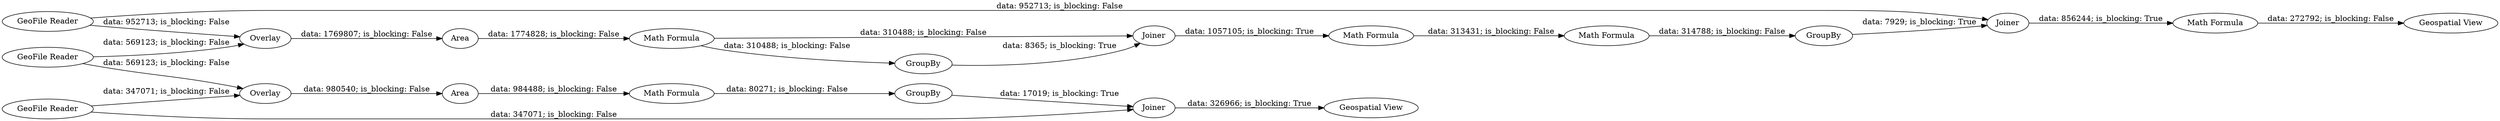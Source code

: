 digraph {
	"8664237546577036979_17" [label=GroupBy]
	"8664237546577036979_14" [label=Joiner]
	"8664237546577036979_20" [label="Geospatial View"]
	"8664237546577036979_1" [label="GeoFile Reader"]
	"8664237546577036979_13" [label=GroupBy]
	"8664237546577036979_18" [label=Joiner]
	"8664237546577036979_9" [label="GeoFile Reader"]
	"8664237546577036979_2" [label="GeoFile Reader"]
	"8664237546577036979_8" [label="Geospatial View"]
	"8664237546577036979_19" [label="Math Formula"]
	"8664237546577036979_10" [label=Overlay]
	"8664237546577036979_7" [label=Joiner]
	"8664237546577036979_4" [label=Area]
	"8664237546577036979_16" [label="Math Formula"]
	"8664237546577036979_3" [label=Overlay]
	"8664237546577036979_11" [label=Area]
	"8664237546577036979_12" [label="Math Formula"]
	"8664237546577036979_5" [label="Math Formula"]
	"8664237546577036979_15" [label="Math Formula"]
	"8664237546577036979_6" [label=GroupBy]
	"8664237546577036979_1" -> "8664237546577036979_10" [label="data: 569123; is_blocking: False"]
	"8664237546577036979_15" -> "8664237546577036979_16" [label="data: 313431; is_blocking: False"]
	"8664237546577036979_2" -> "8664237546577036979_3" [label="data: 347071; is_blocking: False"]
	"8664237546577036979_13" -> "8664237546577036979_14" [label="data: 8365; is_blocking: True"]
	"8664237546577036979_12" -> "8664237546577036979_14" [label="data: 310488; is_blocking: False"]
	"8664237546577036979_16" -> "8664237546577036979_17" [label="data: 314788; is_blocking: False"]
	"8664237546577036979_10" -> "8664237546577036979_11" [label="data: 1769807; is_blocking: False"]
	"8664237546577036979_11" -> "8664237546577036979_12" [label="data: 1774828; is_blocking: False"]
	"8664237546577036979_4" -> "8664237546577036979_5" [label="data: 984488; is_blocking: False"]
	"8664237546577036979_1" -> "8664237546577036979_3" [label="data: 569123; is_blocking: False"]
	"8664237546577036979_9" -> "8664237546577036979_18" [label="data: 952713; is_blocking: False"]
	"8664237546577036979_5" -> "8664237546577036979_6" [label="data: 80271; is_blocking: False"]
	"8664237546577036979_12" -> "8664237546577036979_13" [label="data: 310488; is_blocking: False"]
	"8664237546577036979_17" -> "8664237546577036979_18" [label="data: 7929; is_blocking: True"]
	"8664237546577036979_2" -> "8664237546577036979_7" [label="data: 347071; is_blocking: False"]
	"8664237546577036979_9" -> "8664237546577036979_10" [label="data: 952713; is_blocking: False"]
	"8664237546577036979_6" -> "8664237546577036979_7" [label="data: 17019; is_blocking: True"]
	"8664237546577036979_18" -> "8664237546577036979_19" [label="data: 856244; is_blocking: True"]
	"8664237546577036979_14" -> "8664237546577036979_15" [label="data: 1057105; is_blocking: True"]
	"8664237546577036979_3" -> "8664237546577036979_4" [label="data: 980540; is_blocking: False"]
	"8664237546577036979_7" -> "8664237546577036979_8" [label="data: 326966; is_blocking: True"]
	"8664237546577036979_19" -> "8664237546577036979_20" [label="data: 272792; is_blocking: False"]
	rankdir=LR
}
